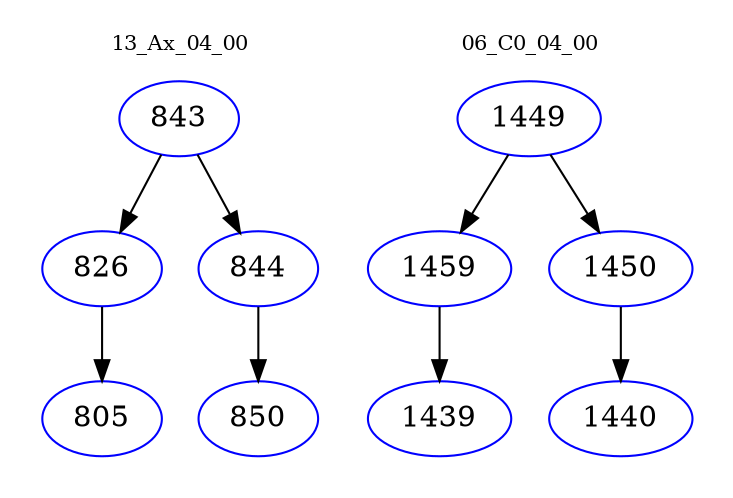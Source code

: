 digraph{
subgraph cluster_0 {
color = white
label = "13_Ax_04_00";
fontsize=10;
T0_843 [label="843", color="blue"]
T0_843 -> T0_826 [color="black"]
T0_826 [label="826", color="blue"]
T0_826 -> T0_805 [color="black"]
T0_805 [label="805", color="blue"]
T0_843 -> T0_844 [color="black"]
T0_844 [label="844", color="blue"]
T0_844 -> T0_850 [color="black"]
T0_850 [label="850", color="blue"]
}
subgraph cluster_1 {
color = white
label = "06_C0_04_00";
fontsize=10;
T1_1449 [label="1449", color="blue"]
T1_1449 -> T1_1459 [color="black"]
T1_1459 [label="1459", color="blue"]
T1_1459 -> T1_1439 [color="black"]
T1_1439 [label="1439", color="blue"]
T1_1449 -> T1_1450 [color="black"]
T1_1450 [label="1450", color="blue"]
T1_1450 -> T1_1440 [color="black"]
T1_1440 [label="1440", color="blue"]
}
}
